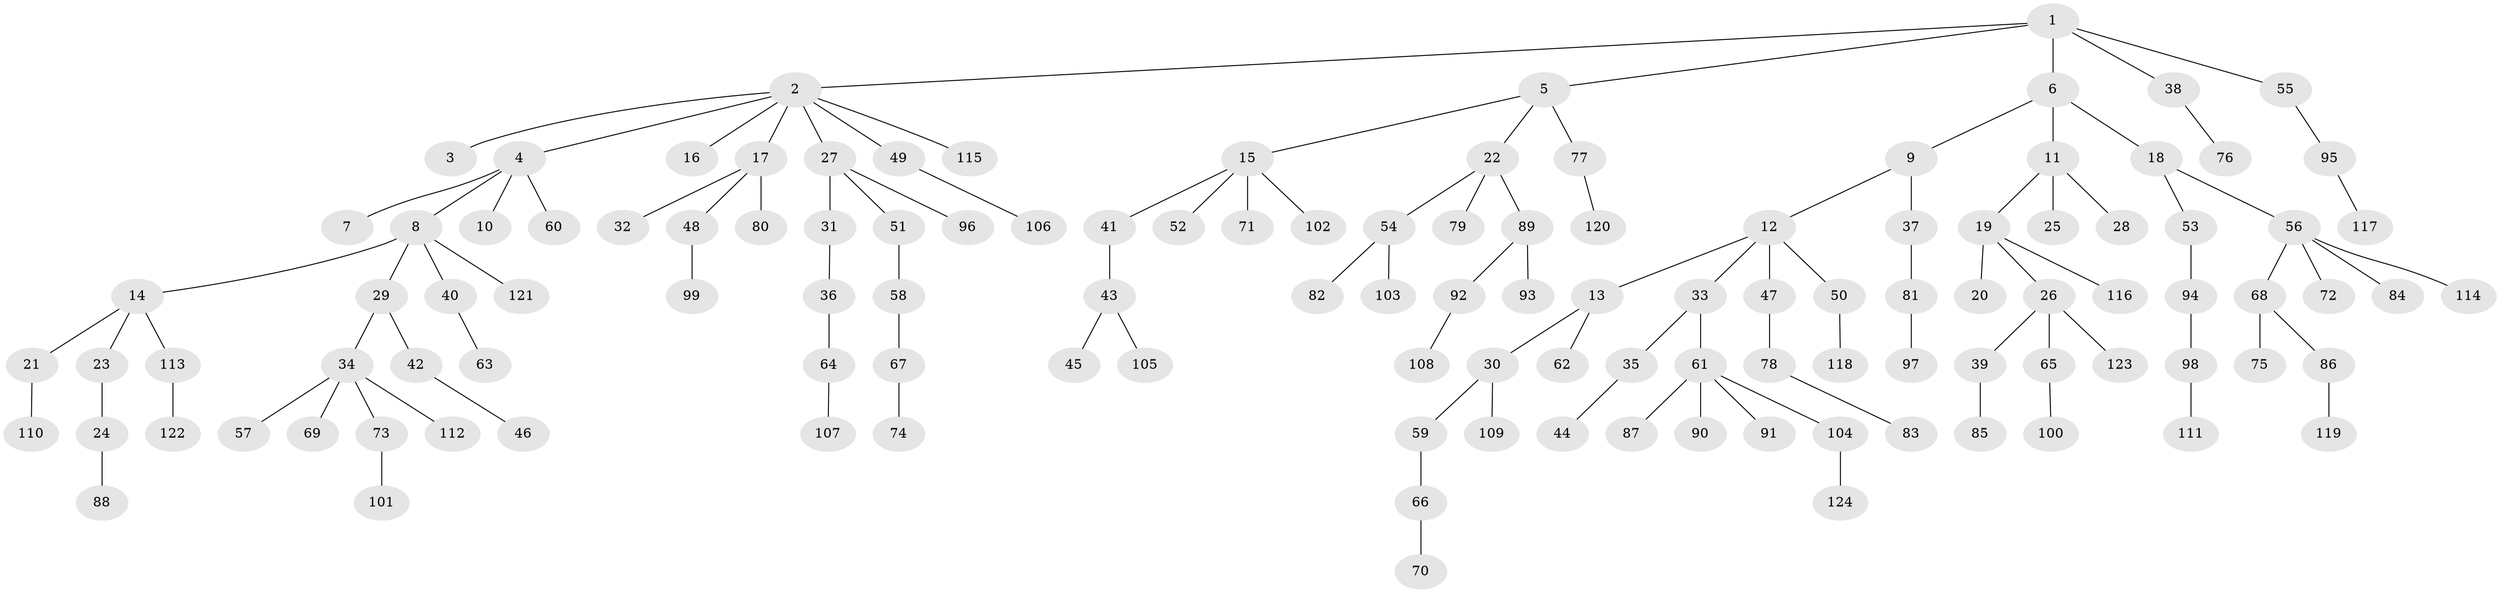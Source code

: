 // coarse degree distribution, {5: 0.04938271604938271, 10: 0.012345679012345678, 1: 0.5555555555555556, 4: 0.08641975308641975, 3: 0.1111111111111111, 2: 0.18518518518518517}
// Generated by graph-tools (version 1.1) at 2025/42/03/06/25 10:42:02]
// undirected, 124 vertices, 123 edges
graph export_dot {
graph [start="1"]
  node [color=gray90,style=filled];
  1;
  2;
  3;
  4;
  5;
  6;
  7;
  8;
  9;
  10;
  11;
  12;
  13;
  14;
  15;
  16;
  17;
  18;
  19;
  20;
  21;
  22;
  23;
  24;
  25;
  26;
  27;
  28;
  29;
  30;
  31;
  32;
  33;
  34;
  35;
  36;
  37;
  38;
  39;
  40;
  41;
  42;
  43;
  44;
  45;
  46;
  47;
  48;
  49;
  50;
  51;
  52;
  53;
  54;
  55;
  56;
  57;
  58;
  59;
  60;
  61;
  62;
  63;
  64;
  65;
  66;
  67;
  68;
  69;
  70;
  71;
  72;
  73;
  74;
  75;
  76;
  77;
  78;
  79;
  80;
  81;
  82;
  83;
  84;
  85;
  86;
  87;
  88;
  89;
  90;
  91;
  92;
  93;
  94;
  95;
  96;
  97;
  98;
  99;
  100;
  101;
  102;
  103;
  104;
  105;
  106;
  107;
  108;
  109;
  110;
  111;
  112;
  113;
  114;
  115;
  116;
  117;
  118;
  119;
  120;
  121;
  122;
  123;
  124;
  1 -- 2;
  1 -- 5;
  1 -- 6;
  1 -- 38;
  1 -- 55;
  2 -- 3;
  2 -- 4;
  2 -- 16;
  2 -- 17;
  2 -- 27;
  2 -- 49;
  2 -- 115;
  4 -- 7;
  4 -- 8;
  4 -- 10;
  4 -- 60;
  5 -- 15;
  5 -- 22;
  5 -- 77;
  6 -- 9;
  6 -- 11;
  6 -- 18;
  8 -- 14;
  8 -- 29;
  8 -- 40;
  8 -- 121;
  9 -- 12;
  9 -- 37;
  11 -- 19;
  11 -- 25;
  11 -- 28;
  12 -- 13;
  12 -- 33;
  12 -- 47;
  12 -- 50;
  13 -- 30;
  13 -- 62;
  14 -- 21;
  14 -- 23;
  14 -- 113;
  15 -- 41;
  15 -- 52;
  15 -- 71;
  15 -- 102;
  17 -- 32;
  17 -- 48;
  17 -- 80;
  18 -- 53;
  18 -- 56;
  19 -- 20;
  19 -- 26;
  19 -- 116;
  21 -- 110;
  22 -- 54;
  22 -- 79;
  22 -- 89;
  23 -- 24;
  24 -- 88;
  26 -- 39;
  26 -- 65;
  26 -- 123;
  27 -- 31;
  27 -- 51;
  27 -- 96;
  29 -- 34;
  29 -- 42;
  30 -- 59;
  30 -- 109;
  31 -- 36;
  33 -- 35;
  33 -- 61;
  34 -- 57;
  34 -- 69;
  34 -- 73;
  34 -- 112;
  35 -- 44;
  36 -- 64;
  37 -- 81;
  38 -- 76;
  39 -- 85;
  40 -- 63;
  41 -- 43;
  42 -- 46;
  43 -- 45;
  43 -- 105;
  47 -- 78;
  48 -- 99;
  49 -- 106;
  50 -- 118;
  51 -- 58;
  53 -- 94;
  54 -- 82;
  54 -- 103;
  55 -- 95;
  56 -- 68;
  56 -- 72;
  56 -- 84;
  56 -- 114;
  58 -- 67;
  59 -- 66;
  61 -- 87;
  61 -- 90;
  61 -- 91;
  61 -- 104;
  64 -- 107;
  65 -- 100;
  66 -- 70;
  67 -- 74;
  68 -- 75;
  68 -- 86;
  73 -- 101;
  77 -- 120;
  78 -- 83;
  81 -- 97;
  86 -- 119;
  89 -- 92;
  89 -- 93;
  92 -- 108;
  94 -- 98;
  95 -- 117;
  98 -- 111;
  104 -- 124;
  113 -- 122;
}
